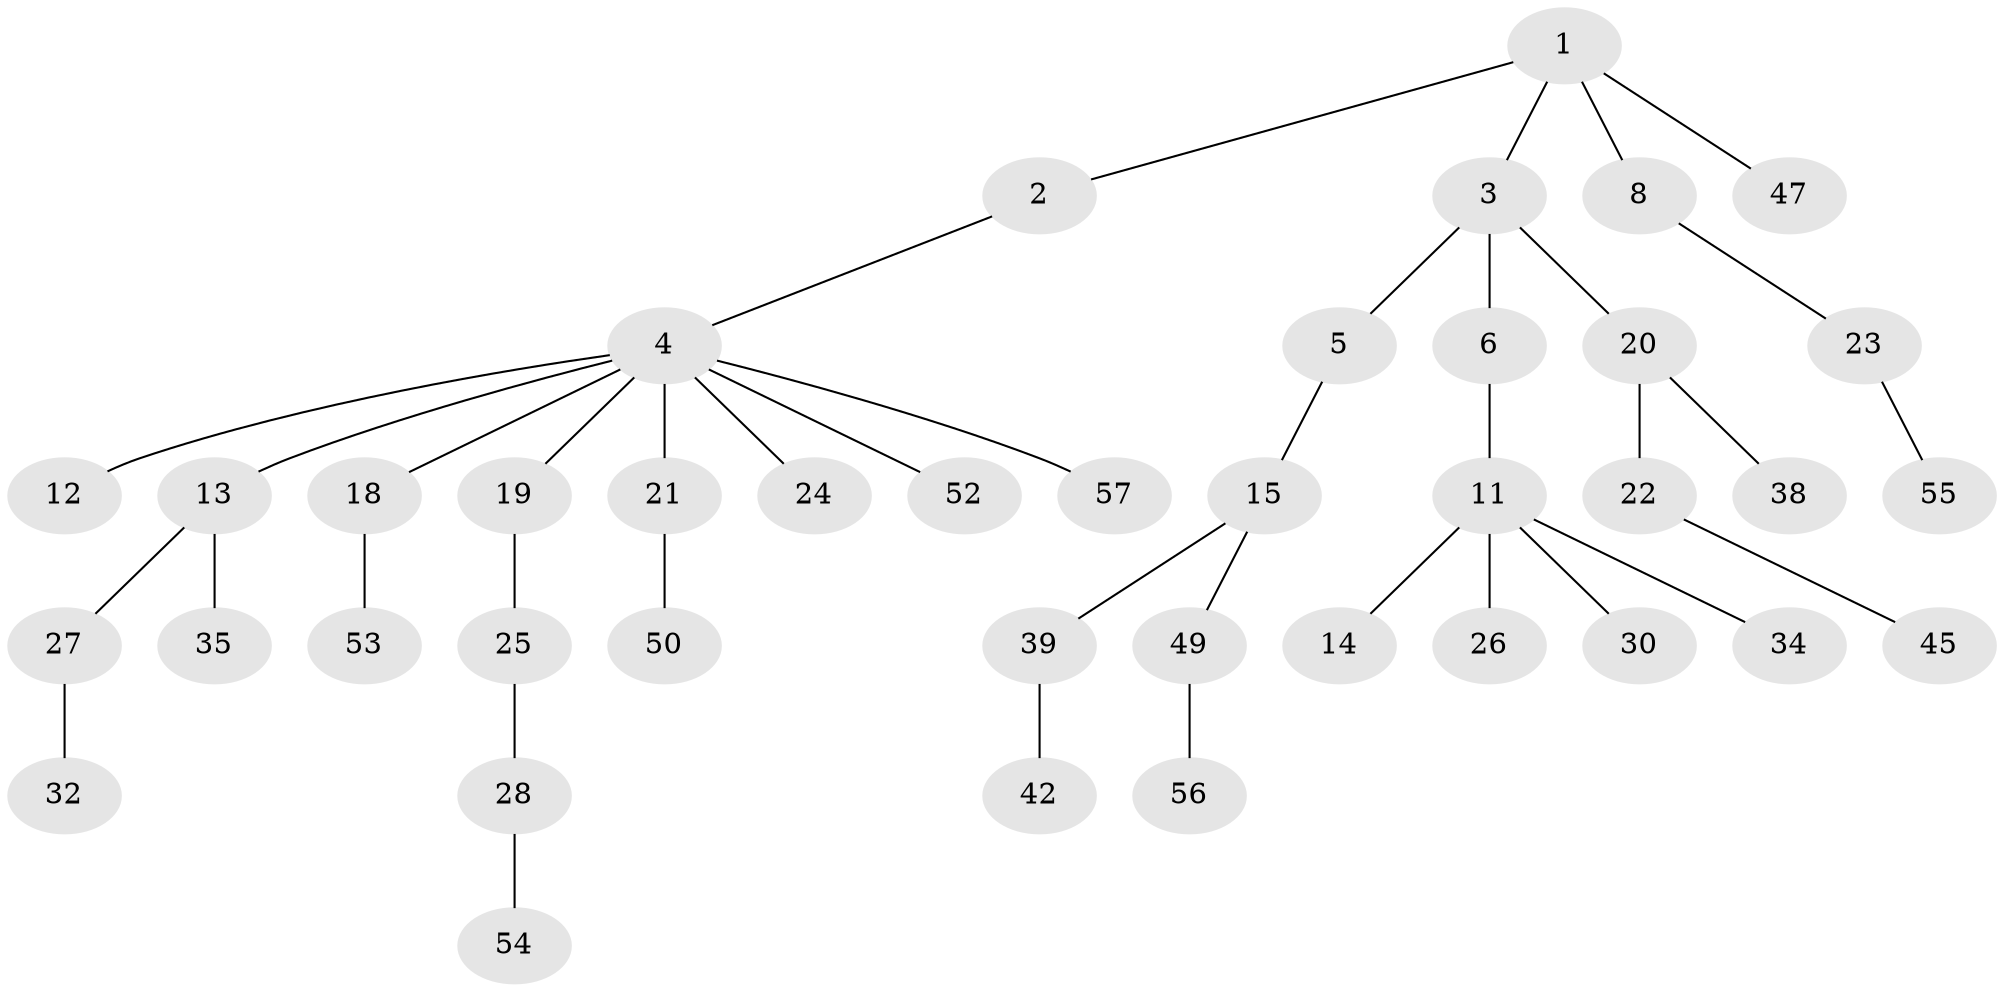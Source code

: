 // original degree distribution, {4: 0.06557377049180328, 2: 0.14754098360655737, 6: 0.03278688524590164, 3: 0.19672131147540983, 1: 0.5409836065573771, 5: 0.01639344262295082}
// Generated by graph-tools (version 1.1) at 2025/42/03/06/25 10:42:05]
// undirected, 40 vertices, 39 edges
graph export_dot {
graph [start="1"]
  node [color=gray90,style=filled];
  1 [super="+16"];
  2;
  3 [super="+10"];
  4 [super="+9"];
  5 [super="+7"];
  6 [super="+51"];
  8 [super="+37"];
  11 [super="+59"];
  12;
  13 [super="+60"];
  14;
  15 [super="+17"];
  18 [super="+44"];
  19 [super="+29"];
  20;
  21 [super="+48"];
  22 [super="+36"];
  23 [super="+33"];
  24;
  25;
  26;
  27 [super="+31"];
  28 [super="+41"];
  30;
  32;
  34;
  35 [super="+46"];
  38 [super="+40"];
  39 [super="+61"];
  42 [super="+43"];
  45;
  47;
  49 [super="+58"];
  50;
  52;
  53;
  54;
  55;
  56;
  57;
  1 -- 2;
  1 -- 3;
  1 -- 8;
  1 -- 47;
  2 -- 4;
  3 -- 5;
  3 -- 6;
  3 -- 20;
  4 -- 12;
  4 -- 13;
  4 -- 18;
  4 -- 24;
  4 -- 19;
  4 -- 52;
  4 -- 21;
  4 -- 57;
  5 -- 15;
  6 -- 11;
  8 -- 23;
  11 -- 14;
  11 -- 26;
  11 -- 30;
  11 -- 34;
  13 -- 27;
  13 -- 35;
  15 -- 39;
  15 -- 49;
  18 -- 53;
  19 -- 25;
  20 -- 22;
  20 -- 38;
  21 -- 50;
  22 -- 45;
  23 -- 55;
  25 -- 28;
  27 -- 32;
  28 -- 54;
  39 -- 42;
  49 -- 56;
}
